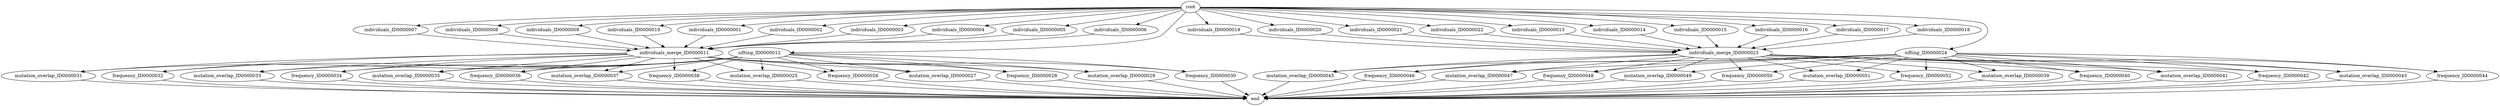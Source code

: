 strict digraph {
individuals_ID0000001 [size=10000000];
individuals_ID0000002 [size=10000000];
individuals_ID0000003 [size=10000000];
individuals_ID0000004 [size=10000000];
individuals_ID0000005 [size=10000000];
individuals_ID0000006 [size=10000000];
individuals_ID0000007 [size=10000000];
individuals_ID0000008 [size=10000000];
individuals_ID0000009 [size=10000000];
individuals_ID0000010 [size=10000000];
individuals_merge_ID0000011 [size=10000000];
sifting_ID0000012 [size=10000000];
individuals_ID0000013 [size=10000000];
individuals_ID0000014 [size=10000000];
individuals_ID0000015 [size=10000000];
individuals_ID0000016 [size=10000000];
individuals_ID0000017 [size=10000000];
individuals_ID0000018 [size=10000000];
individuals_ID0000019 [size=10000000];
individuals_ID0000020 [size=10000000];
individuals_ID0000021 [size=10000000];
individuals_ID0000022 [size=10000000];
individuals_merge_ID0000023 [size=10000000];
sifting_ID0000024 [size=10000000];
mutation_overlap_ID0000025 [size=10000000];
frequency_ID0000026 [size=10000000];
mutation_overlap_ID0000027 [size=10000000];
frequency_ID0000028 [size=10000000];
mutation_overlap_ID0000029 [size=10000000];
frequency_ID0000030 [size=10000000];
mutation_overlap_ID0000031 [size=10000000];
frequency_ID0000032 [size=10000000];
mutation_overlap_ID0000033 [size=10000000];
frequency_ID0000034 [size=10000000];
mutation_overlap_ID0000035 [size=10000000];
frequency_ID0000036 [size=10000000];
mutation_overlap_ID0000037 [size=10000000];
frequency_ID0000038 [size=10000000];
mutation_overlap_ID0000039 [size=10000000];
frequency_ID0000040 [size=10000000];
mutation_overlap_ID0000041 [size=10000000];
frequency_ID0000042 [size=10000000];
mutation_overlap_ID0000043 [size=10000000];
frequency_ID0000044 [size=10000000];
mutation_overlap_ID0000045 [size=10000000];
frequency_ID0000046 [size=10000000];
mutation_overlap_ID0000047 [size=10000000];
frequency_ID0000048 [size=10000000];
mutation_overlap_ID0000049 [size=10000000];
frequency_ID0000050 [size=10000000];
mutation_overlap_ID0000051 [size=10000000];
frequency_ID0000052 [size=10000000];
root [size=2];
end [size=2];
individuals_ID0000001 -> individuals_merge_ID0000011 [size=40000000];
individuals_ID0000002 -> individuals_merge_ID0000011 [size=40000000];
individuals_ID0000003 -> individuals_merge_ID0000011 [size=40000000];
individuals_ID0000004 -> individuals_merge_ID0000011 [size=40000000];
individuals_ID0000005 -> individuals_merge_ID0000011 [size=40000000];
individuals_ID0000006 -> individuals_merge_ID0000011 [size=40000000];
individuals_ID0000007 -> individuals_merge_ID0000011 [size=40000000];
individuals_ID0000008 -> individuals_merge_ID0000011 [size=40000000];
individuals_ID0000009 -> individuals_merge_ID0000011 [size=40000000];
individuals_ID0000010 -> individuals_merge_ID0000011 [size=40000000];
individuals_merge_ID0000011 -> mutation_overlap_ID0000025 [size=40000000];
individuals_merge_ID0000011 -> frequency_ID0000026 [size=40000000];
individuals_merge_ID0000011 -> mutation_overlap_ID0000027 [size=40000000];
individuals_merge_ID0000011 -> frequency_ID0000028 [size=40000000];
individuals_merge_ID0000011 -> mutation_overlap_ID0000029 [size=40000000];
individuals_merge_ID0000011 -> frequency_ID0000030 [size=40000000];
individuals_merge_ID0000011 -> mutation_overlap_ID0000031 [size=40000000];
individuals_merge_ID0000011 -> frequency_ID0000032 [size=40000000];
individuals_merge_ID0000011 -> mutation_overlap_ID0000033 [size=40000000];
individuals_merge_ID0000011 -> frequency_ID0000034 [size=40000000];
individuals_merge_ID0000011 -> mutation_overlap_ID0000035 [size=40000000];
individuals_merge_ID0000011 -> frequency_ID0000036 [size=40000000];
individuals_merge_ID0000011 -> mutation_overlap_ID0000037 [size=40000000];
individuals_merge_ID0000011 -> frequency_ID0000038 [size=40000000];
sifting_ID0000012 -> mutation_overlap_ID0000025 [size=40000000];
sifting_ID0000012 -> frequency_ID0000026 [size=40000000];
sifting_ID0000012 -> mutation_overlap_ID0000027 [size=40000000];
sifting_ID0000012 -> frequency_ID0000028 [size=40000000];
sifting_ID0000012 -> mutation_overlap_ID0000029 [size=40000000];
sifting_ID0000012 -> frequency_ID0000030 [size=40000000];
sifting_ID0000012 -> mutation_overlap_ID0000031 [size=40000000];
sifting_ID0000012 -> frequency_ID0000032 [size=40000000];
sifting_ID0000012 -> mutation_overlap_ID0000033 [size=40000000];
sifting_ID0000012 -> frequency_ID0000034 [size=40000000];
sifting_ID0000012 -> mutation_overlap_ID0000035 [size=40000000];
sifting_ID0000012 -> frequency_ID0000036 [size=40000000];
sifting_ID0000012 -> mutation_overlap_ID0000037 [size=40000000];
sifting_ID0000012 -> frequency_ID0000038 [size=40000000];
individuals_ID0000013 -> individuals_merge_ID0000023 [size=40000000];
individuals_ID0000014 -> individuals_merge_ID0000023 [size=40000000];
individuals_ID0000015 -> individuals_merge_ID0000023 [size=40000000];
individuals_ID0000016 -> individuals_merge_ID0000023 [size=40000000];
individuals_ID0000017 -> individuals_merge_ID0000023 [size=40000000];
individuals_ID0000018 -> individuals_merge_ID0000023 [size=40000000];
individuals_ID0000019 -> individuals_merge_ID0000023 [size=40000000];
individuals_ID0000020 -> individuals_merge_ID0000023 [size=40000000];
individuals_ID0000021 -> individuals_merge_ID0000023 [size=40000000];
individuals_ID0000022 -> individuals_merge_ID0000023 [size=40000000];
individuals_merge_ID0000023 -> mutation_overlap_ID0000039 [size=40000000];
individuals_merge_ID0000023 -> frequency_ID0000040 [size=40000000];
individuals_merge_ID0000023 -> mutation_overlap_ID0000041 [size=40000000];
individuals_merge_ID0000023 -> frequency_ID0000042 [size=40000000];
individuals_merge_ID0000023 -> mutation_overlap_ID0000043 [size=40000000];
individuals_merge_ID0000023 -> frequency_ID0000044 [size=40000000];
individuals_merge_ID0000023 -> mutation_overlap_ID0000045 [size=40000000];
individuals_merge_ID0000023 -> frequency_ID0000046 [size=40000000];
individuals_merge_ID0000023 -> mutation_overlap_ID0000047 [size=40000000];
individuals_merge_ID0000023 -> frequency_ID0000048 [size=40000000];
individuals_merge_ID0000023 -> mutation_overlap_ID0000049 [size=40000000];
individuals_merge_ID0000023 -> frequency_ID0000050 [size=40000000];
individuals_merge_ID0000023 -> mutation_overlap_ID0000051 [size=40000000];
individuals_merge_ID0000023 -> frequency_ID0000052 [size=40000000];
sifting_ID0000024 -> mutation_overlap_ID0000039 [size=40000000];
sifting_ID0000024 -> frequency_ID0000040 [size=40000000];
sifting_ID0000024 -> mutation_overlap_ID0000041 [size=40000000];
sifting_ID0000024 -> frequency_ID0000042 [size=40000000];
sifting_ID0000024 -> mutation_overlap_ID0000043 [size=40000000];
sifting_ID0000024 -> frequency_ID0000044 [size=40000000];
sifting_ID0000024 -> mutation_overlap_ID0000045 [size=40000000];
sifting_ID0000024 -> frequency_ID0000046 [size=40000000];
sifting_ID0000024 -> mutation_overlap_ID0000047 [size=40000000];
sifting_ID0000024 -> frequency_ID0000048 [size=40000000];
sifting_ID0000024 -> mutation_overlap_ID0000049 [size=40000000];
sifting_ID0000024 -> frequency_ID0000050 [size=40000000];
sifting_ID0000024 -> mutation_overlap_ID0000051 [size=40000000];
sifting_ID0000024 -> frequency_ID0000052 [size=40000000];
mutation_overlap_ID0000025 -> end [size=2];
frequency_ID0000026 -> end [size=2];
mutation_overlap_ID0000027 -> end [size=2];
frequency_ID0000028 -> end [size=2];
mutation_overlap_ID0000029 -> end [size=2];
frequency_ID0000030 -> end [size=2];
mutation_overlap_ID0000031 -> end [size=2];
frequency_ID0000032 -> end [size=2];
mutation_overlap_ID0000033 -> end [size=2];
frequency_ID0000034 -> end [size=2];
mutation_overlap_ID0000035 -> end [size=2];
frequency_ID0000036 -> end [size=2];
mutation_overlap_ID0000037 -> end [size=2];
frequency_ID0000038 -> end [size=2];
mutation_overlap_ID0000039 -> end [size=2];
frequency_ID0000040 -> end [size=2];
mutation_overlap_ID0000041 -> end [size=2];
frequency_ID0000042 -> end [size=2];
mutation_overlap_ID0000043 -> end [size=2];
frequency_ID0000044 -> end [size=2];
mutation_overlap_ID0000045 -> end [size=2];
frequency_ID0000046 -> end [size=2];
mutation_overlap_ID0000047 -> end [size=2];
frequency_ID0000048 -> end [size=2];
mutation_overlap_ID0000049 -> end [size=2];
frequency_ID0000050 -> end [size=2];
mutation_overlap_ID0000051 -> end [size=2];
frequency_ID0000052 -> end [size=2];
root -> individuals_ID0000001 [size=2];
root -> individuals_ID0000002 [size=2];
root -> individuals_ID0000003 [size=2];
root -> individuals_ID0000004 [size=2];
root -> individuals_ID0000005 [size=2];
root -> individuals_ID0000006 [size=2];
root -> individuals_ID0000007 [size=2];
root -> individuals_ID0000008 [size=2];
root -> individuals_ID0000009 [size=2];
root -> individuals_ID0000010 [size=2];
root -> sifting_ID0000012 [size=2];
root -> individuals_ID0000013 [size=2];
root -> individuals_ID0000014 [size=2];
root -> individuals_ID0000015 [size=2];
root -> individuals_ID0000016 [size=2];
root -> individuals_ID0000017 [size=2];
root -> individuals_ID0000018 [size=2];
root -> individuals_ID0000019 [size=2];
root -> individuals_ID0000020 [size=2];
root -> individuals_ID0000021 [size=2];
root -> individuals_ID0000022 [size=2];
root -> sifting_ID0000024 [size=2];
}
